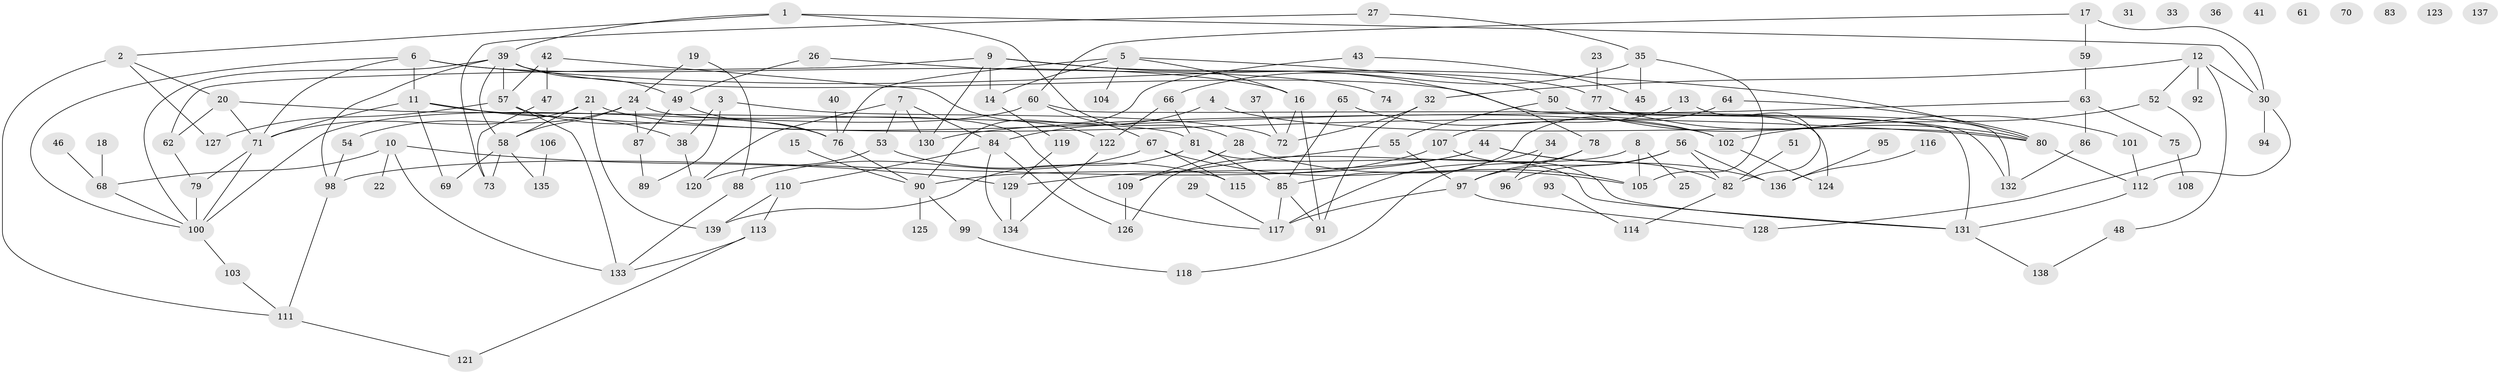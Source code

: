// coarse degree distribution, {17: 0.01818181818181818, 4: 0.16363636363636364, 2: 0.10909090909090909, 12: 0.01818181818181818, 6: 0.09090909090909091, 7: 0.03636363636363636, 3: 0.16363636363636364, 9: 0.01818181818181818, 8: 0.01818181818181818, 1: 0.14545454545454545, 11: 0.01818181818181818, 5: 0.03636363636363636, 0: 0.16363636363636364}
// Generated by graph-tools (version 1.1) at 2025/16/03/04/25 18:16:30]
// undirected, 139 vertices, 198 edges
graph export_dot {
graph [start="1"]
  node [color=gray90,style=filled];
  1;
  2;
  3;
  4;
  5;
  6;
  7;
  8;
  9;
  10;
  11;
  12;
  13;
  14;
  15;
  16;
  17;
  18;
  19;
  20;
  21;
  22;
  23;
  24;
  25;
  26;
  27;
  28;
  29;
  30;
  31;
  32;
  33;
  34;
  35;
  36;
  37;
  38;
  39;
  40;
  41;
  42;
  43;
  44;
  45;
  46;
  47;
  48;
  49;
  50;
  51;
  52;
  53;
  54;
  55;
  56;
  57;
  58;
  59;
  60;
  61;
  62;
  63;
  64;
  65;
  66;
  67;
  68;
  69;
  70;
  71;
  72;
  73;
  74;
  75;
  76;
  77;
  78;
  79;
  80;
  81;
  82;
  83;
  84;
  85;
  86;
  87;
  88;
  89;
  90;
  91;
  92;
  93;
  94;
  95;
  96;
  97;
  98;
  99;
  100;
  101;
  102;
  103;
  104;
  105;
  106;
  107;
  108;
  109;
  110;
  111;
  112;
  113;
  114;
  115;
  116;
  117;
  118;
  119;
  120;
  121;
  122;
  123;
  124;
  125;
  126;
  127;
  128;
  129;
  130;
  131;
  132;
  133;
  134;
  135;
  136;
  137;
  138;
  139;
  1 -- 2;
  1 -- 28;
  1 -- 30;
  1 -- 39;
  2 -- 20;
  2 -- 111;
  2 -- 127;
  3 -- 38;
  3 -- 72;
  3 -- 89;
  4 -- 80;
  4 -- 84;
  5 -- 14;
  5 -- 16;
  5 -- 50;
  5 -- 76;
  5 -- 104;
  6 -- 11;
  6 -- 16;
  6 -- 71;
  6 -- 80;
  6 -- 100;
  7 -- 53;
  7 -- 84;
  7 -- 120;
  7 -- 130;
  8 -- 25;
  8 -- 105;
  8 -- 126;
  9 -- 14;
  9 -- 62;
  9 -- 77;
  9 -- 78;
  9 -- 130;
  10 -- 22;
  10 -- 68;
  10 -- 129;
  10 -- 133;
  11 -- 38;
  11 -- 69;
  11 -- 71;
  11 -- 80;
  12 -- 30;
  12 -- 32;
  12 -- 48;
  12 -- 52;
  12 -- 92;
  13 -- 82;
  13 -- 107;
  14 -- 119;
  15 -- 90;
  16 -- 72;
  16 -- 91;
  17 -- 30;
  17 -- 59;
  17 -- 60;
  18 -- 68;
  19 -- 24;
  19 -- 88;
  20 -- 62;
  20 -- 71;
  20 -- 81;
  21 -- 58;
  21 -- 71;
  21 -- 102;
  21 -- 139;
  23 -- 77;
  24 -- 54;
  24 -- 58;
  24 -- 87;
  24 -- 117;
  26 -- 49;
  26 -- 74;
  27 -- 35;
  27 -- 73;
  28 -- 105;
  28 -- 109;
  29 -- 117;
  30 -- 94;
  30 -- 112;
  32 -- 72;
  32 -- 91;
  34 -- 96;
  34 -- 117;
  35 -- 45;
  35 -- 66;
  35 -- 105;
  37 -- 72;
  38 -- 120;
  39 -- 49;
  39 -- 57;
  39 -- 58;
  39 -- 98;
  39 -- 100;
  39 -- 132;
  40 -- 76;
  42 -- 47;
  42 -- 57;
  42 -- 122;
  43 -- 45;
  43 -- 90;
  44 -- 82;
  44 -- 90;
  44 -- 98;
  44 -- 136;
  46 -- 68;
  47 -- 73;
  48 -- 138;
  49 -- 76;
  49 -- 87;
  50 -- 55;
  50 -- 80;
  51 -- 82;
  52 -- 102;
  52 -- 128;
  53 -- 115;
  53 -- 120;
  54 -- 98;
  55 -- 97;
  55 -- 109;
  56 -- 82;
  56 -- 96;
  56 -- 97;
  56 -- 136;
  57 -- 76;
  57 -- 127;
  57 -- 133;
  58 -- 69;
  58 -- 73;
  58 -- 135;
  59 -- 63;
  60 -- 67;
  60 -- 100;
  60 -- 131;
  62 -- 79;
  63 -- 75;
  63 -- 86;
  63 -- 130;
  64 -- 80;
  64 -- 85;
  65 -- 85;
  65 -- 102;
  66 -- 81;
  66 -- 122;
  67 -- 88;
  67 -- 105;
  67 -- 115;
  68 -- 100;
  71 -- 79;
  71 -- 100;
  75 -- 108;
  76 -- 90;
  77 -- 101;
  77 -- 124;
  77 -- 132;
  78 -- 97;
  78 -- 118;
  79 -- 100;
  80 -- 112;
  81 -- 85;
  81 -- 131;
  81 -- 139;
  82 -- 114;
  84 -- 110;
  84 -- 126;
  84 -- 134;
  85 -- 91;
  85 -- 117;
  86 -- 132;
  87 -- 89;
  88 -- 133;
  90 -- 99;
  90 -- 125;
  93 -- 114;
  95 -- 136;
  97 -- 117;
  97 -- 128;
  98 -- 111;
  99 -- 118;
  100 -- 103;
  101 -- 112;
  102 -- 124;
  103 -- 111;
  106 -- 135;
  107 -- 129;
  107 -- 131;
  109 -- 126;
  110 -- 113;
  110 -- 139;
  111 -- 121;
  112 -- 131;
  113 -- 121;
  113 -- 133;
  116 -- 136;
  119 -- 129;
  122 -- 134;
  129 -- 134;
  131 -- 138;
}
